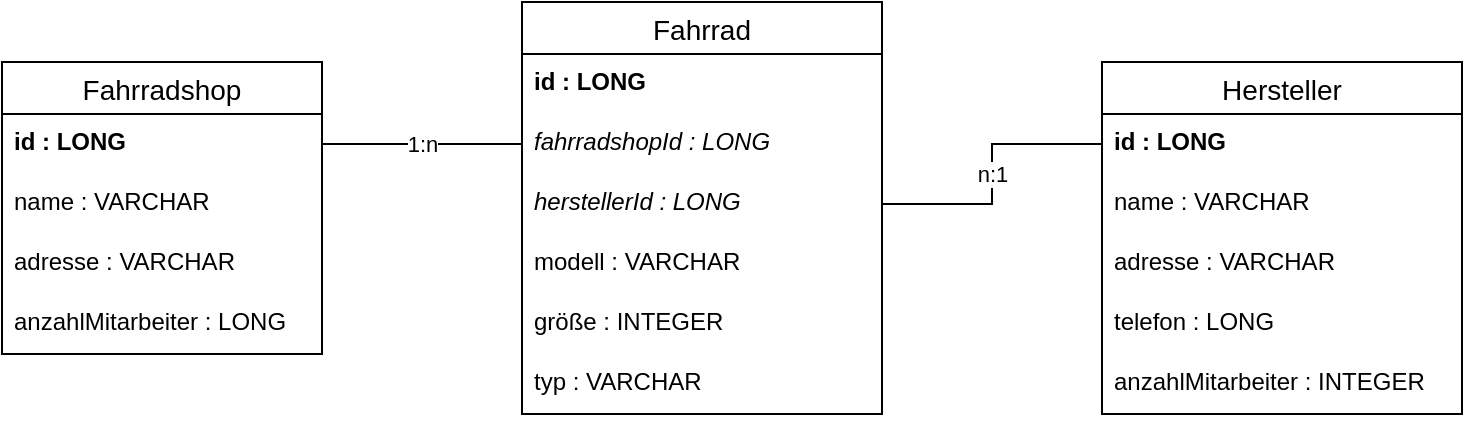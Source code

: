 <mxfile version="14.5.1" type="github">
  <diagram id="atZ0AVKhQMxhwHdUIg31" name="Page-1">
    <mxGraphModel dx="1422" dy="762" grid="1" gridSize="10" guides="1" tooltips="1" connect="1" arrows="1" fold="1" page="1" pageScale="1" pageWidth="1169" pageHeight="827" math="0" shadow="0">
      <root>
        <mxCell id="0" />
        <mxCell id="1" parent="0" />
        <mxCell id="wapPahN4LhmAlOf-tVZv-1" value="Fahrradshop" style="swimlane;fontStyle=0;childLayout=stackLayout;horizontal=1;startSize=26;horizontalStack=0;resizeParent=1;resizeParentMax=0;resizeLast=0;collapsible=1;marginBottom=0;align=center;fontSize=14;" parent="1" vertex="1">
          <mxGeometry x="50" y="70" width="160" height="146" as="geometry" />
        </mxCell>
        <mxCell id="wapPahN4LhmAlOf-tVZv-2" value="id : LONG" style="text;strokeColor=none;fillColor=none;spacingLeft=4;spacingRight=4;overflow=hidden;rotatable=0;points=[[0,0.5],[1,0.5]];portConstraint=eastwest;fontSize=12;fontStyle=1" parent="wapPahN4LhmAlOf-tVZv-1" vertex="1">
          <mxGeometry y="26" width="160" height="30" as="geometry" />
        </mxCell>
        <mxCell id="wapPahN4LhmAlOf-tVZv-3" value="name : VARCHAR" style="text;strokeColor=none;fillColor=none;spacingLeft=4;spacingRight=4;overflow=hidden;rotatable=0;points=[[0,0.5],[1,0.5]];portConstraint=eastwest;fontSize=12;" parent="wapPahN4LhmAlOf-tVZv-1" vertex="1">
          <mxGeometry y="56" width="160" height="30" as="geometry" />
        </mxCell>
        <mxCell id="wapPahN4LhmAlOf-tVZv-4" value="adresse : VARCHAR" style="text;strokeColor=none;fillColor=none;spacingLeft=4;spacingRight=4;overflow=hidden;rotatable=0;points=[[0,0.5],[1,0.5]];portConstraint=eastwest;fontSize=12;" parent="wapPahN4LhmAlOf-tVZv-1" vertex="1">
          <mxGeometry y="86" width="160" height="30" as="geometry" />
        </mxCell>
        <mxCell id="wapPahN4LhmAlOf-tVZv-5" value="anzahlMitarbeiter : LONG" style="text;strokeColor=none;fillColor=none;spacingLeft=4;spacingRight=4;overflow=hidden;rotatable=0;points=[[0,0.5],[1,0.5]];portConstraint=eastwest;fontSize=12;" parent="wapPahN4LhmAlOf-tVZv-1" vertex="1">
          <mxGeometry y="116" width="160" height="30" as="geometry" />
        </mxCell>
        <mxCell id="wapPahN4LhmAlOf-tVZv-8" value="Hersteller" style="swimlane;fontStyle=0;childLayout=stackLayout;horizontal=1;startSize=26;horizontalStack=0;resizeParent=1;resizeParentMax=0;resizeLast=0;collapsible=1;marginBottom=0;align=center;fontSize=14;" parent="1" vertex="1">
          <mxGeometry x="600" y="70" width="180" height="176" as="geometry" />
        </mxCell>
        <mxCell id="wapPahN4LhmAlOf-tVZv-9" value="id : LONG" style="text;strokeColor=none;fillColor=none;spacingLeft=4;spacingRight=4;overflow=hidden;rotatable=0;points=[[0,0.5],[1,0.5]];portConstraint=eastwest;fontSize=12;fontStyle=1" parent="wapPahN4LhmAlOf-tVZv-8" vertex="1">
          <mxGeometry y="26" width="180" height="30" as="geometry" />
        </mxCell>
        <mxCell id="wapPahN4LhmAlOf-tVZv-11" value="name : VARCHAR" style="text;strokeColor=none;fillColor=none;spacingLeft=4;spacingRight=4;overflow=hidden;rotatable=0;points=[[0,0.5],[1,0.5]];portConstraint=eastwest;fontSize=12;" parent="wapPahN4LhmAlOf-tVZv-8" vertex="1">
          <mxGeometry y="56" width="180" height="30" as="geometry" />
        </mxCell>
        <mxCell id="wapPahN4LhmAlOf-tVZv-12" value="adresse : VARCHAR" style="text;strokeColor=none;fillColor=none;spacingLeft=4;spacingRight=4;overflow=hidden;rotatable=0;points=[[0,0.5],[1,0.5]];portConstraint=eastwest;fontSize=12;" parent="wapPahN4LhmAlOf-tVZv-8" vertex="1">
          <mxGeometry y="86" width="180" height="30" as="geometry" />
        </mxCell>
        <mxCell id="wapPahN4LhmAlOf-tVZv-13" value="telefon : LONG" style="text;strokeColor=none;fillColor=none;spacingLeft=4;spacingRight=4;overflow=hidden;rotatable=0;points=[[0,0.5],[1,0.5]];portConstraint=eastwest;fontSize=12;" parent="wapPahN4LhmAlOf-tVZv-8" vertex="1">
          <mxGeometry y="116" width="180" height="30" as="geometry" />
        </mxCell>
        <mxCell id="wapPahN4LhmAlOf-tVZv-15" value="anzahlMitarbeiter : INTEGER" style="text;strokeColor=none;fillColor=none;spacingLeft=4;spacingRight=4;overflow=hidden;rotatable=0;points=[[0,0.5],[1,0.5]];portConstraint=eastwest;fontSize=12;" parent="wapPahN4LhmAlOf-tVZv-8" vertex="1">
          <mxGeometry y="146" width="180" height="30" as="geometry" />
        </mxCell>
        <mxCell id="Cg6IsskwfPCYu6hG4t_m-1" value="Fahrrad" style="swimlane;fontStyle=0;childLayout=stackLayout;horizontal=1;startSize=26;horizontalStack=0;resizeParent=1;resizeParentMax=0;resizeLast=0;collapsible=1;marginBottom=0;align=center;fontSize=14;" parent="1" vertex="1">
          <mxGeometry x="310" y="40" width="180" height="206" as="geometry" />
        </mxCell>
        <mxCell id="Cg6IsskwfPCYu6hG4t_m-2" value="id : LONG" style="text;strokeColor=none;fillColor=none;spacingLeft=4;spacingRight=4;overflow=hidden;rotatable=0;points=[[0,0.5],[1,0.5]];portConstraint=eastwest;fontSize=12;fontStyle=1" parent="Cg6IsskwfPCYu6hG4t_m-1" vertex="1">
          <mxGeometry y="26" width="180" height="30" as="geometry" />
        </mxCell>
        <mxCell id="Cg6IsskwfPCYu6hG4t_m-3" value="fahrradshopId : LONG" style="text;strokeColor=none;fillColor=none;spacingLeft=4;spacingRight=4;overflow=hidden;rotatable=0;points=[[0,0.5],[1,0.5]];portConstraint=eastwest;fontSize=12;fontStyle=2" parent="Cg6IsskwfPCYu6hG4t_m-1" vertex="1">
          <mxGeometry y="56" width="180" height="30" as="geometry" />
        </mxCell>
        <mxCell id="stwIl_ygOndUONqr8TPC-1" value="herstellerId : LONG" style="text;strokeColor=none;fillColor=none;spacingLeft=4;spacingRight=4;overflow=hidden;rotatable=0;points=[[0,0.5],[1,0.5]];portConstraint=eastwest;fontSize=12;fontStyle=2" parent="Cg6IsskwfPCYu6hG4t_m-1" vertex="1">
          <mxGeometry y="86" width="180" height="30" as="geometry" />
        </mxCell>
        <mxCell id="Cg6IsskwfPCYu6hG4t_m-4" value="modell : VARCHAR" style="text;strokeColor=none;fillColor=none;spacingLeft=4;spacingRight=4;overflow=hidden;rotatable=0;points=[[0,0.5],[1,0.5]];portConstraint=eastwest;fontSize=12;" parent="Cg6IsskwfPCYu6hG4t_m-1" vertex="1">
          <mxGeometry y="116" width="180" height="30" as="geometry" />
        </mxCell>
        <mxCell id="Cg6IsskwfPCYu6hG4t_m-5" value="größe : INTEGER" style="text;strokeColor=none;fillColor=none;spacingLeft=4;spacingRight=4;overflow=hidden;rotatable=0;points=[[0,0.5],[1,0.5]];portConstraint=eastwest;fontSize=12;" parent="Cg6IsskwfPCYu6hG4t_m-1" vertex="1">
          <mxGeometry y="146" width="180" height="30" as="geometry" />
        </mxCell>
        <mxCell id="Cg6IsskwfPCYu6hG4t_m-7" value="typ : VARCHAR" style="text;strokeColor=none;fillColor=none;spacingLeft=4;spacingRight=4;overflow=hidden;rotatable=0;points=[[0,0.5],[1,0.5]];portConstraint=eastwest;fontSize=12;" parent="Cg6IsskwfPCYu6hG4t_m-1" vertex="1">
          <mxGeometry y="176" width="180" height="30" as="geometry" />
        </mxCell>
        <mxCell id="Cg6IsskwfPCYu6hG4t_m-8" value="1:n" style="edgeStyle=orthogonalEdgeStyle;rounded=0;orthogonalLoop=1;jettySize=auto;html=1;entryX=0;entryY=0.5;entryDx=0;entryDy=0;endArrow=none;endFill=0;" parent="1" source="wapPahN4LhmAlOf-tVZv-2" target="Cg6IsskwfPCYu6hG4t_m-3" edge="1">
          <mxGeometry relative="1" as="geometry" />
        </mxCell>
        <mxCell id="wo0n0gw92Qui8D_47b-E-1" value="n:1" style="edgeStyle=orthogonalEdgeStyle;rounded=0;orthogonalLoop=1;jettySize=auto;html=1;entryX=0;entryY=0.5;entryDx=0;entryDy=0;endArrow=none;endFill=0;" edge="1" parent="1" source="stwIl_ygOndUONqr8TPC-1" target="wapPahN4LhmAlOf-tVZv-9">
          <mxGeometry relative="1" as="geometry" />
        </mxCell>
      </root>
    </mxGraphModel>
  </diagram>
</mxfile>
